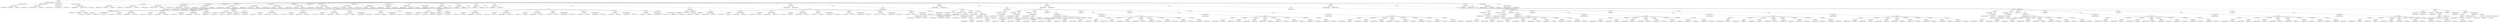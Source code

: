 digraph G {	
ranksep=.25;
	0 [label="MODULE"];
	1 [label="IDENTIFIERS:or1200_mem2reg"];
	0 -> 1;
	2 [label="VAR_DECLARE_LIST"];
	0 -> 2;
	3 [label="VAR_DECLARE  INPUT PORT"];
	2 -> 3;
	4 [label="VAR_DECLARE  INPUT"];
	3 -> 4;
	5 [label="IDENTIFIERS:addr"];
	4 -> 5;
	6 [label="NUMBERS DEC:1"];
	4 -> 6;
	7 [label="NUMBERS DEC:0"];
	4 -> 7;
	16 [label="VAR_DECLARE  INPUT PORT"];
	2 -> 16;
	17 [label="VAR_DECLARE  INPUT"];
	16 -> 17;
	18 [label="IDENTIFIERS:lsu_op"];
	17 -> 18;
	19 [label="NUMBERS LONG_LONG:3"];
	17 -> 19;
	20 [label="NUMBERS DEC:0"];
	17 -> 20;
	29 [label="VAR_DECLARE  INPUT PORT"];
	2 -> 29;
	30 [label="VAR_DECLARE  INPUT"];
	29 -> 30;
	31 [label="IDENTIFIERS:memdata"];
	30 -> 31;
	32 [label="NUMBERS LONG_LONG:31"];
	30 -> 32;
	33 [label="NUMBERS DEC:0"];
	30 -> 33;
	42 [label="VAR_DECLARE  OUTPUT PORT"];
	2 -> 42;
	43 [label="VAR_DECLARE  OUTPUT"];
	42 -> 43;
	44 [label="IDENTIFIERS:regdata"];
	43 -> 44;
	45 [label="NUMBERS LONG_LONG:31"];
	43 -> 45;
	46 [label="NUMBERS DEC:0"];
	43 -> 46;
	55 [label="MODULE_ITEMS"];
	0 -> 55;
	56 [label="VAR_DECLARE_LIST"];
	55 -> 56;
	57 [label="VAR_DECLARE  INPUT"];
	56 -> 57;
	58 [label="IDENTIFIERS:addr"];
	57 -> 58;
	59 [label="NUMBERS DEC:1"];
	57 -> 59;
	60 [label="NUMBERS DEC:0"];
	57 -> 60;
	64 [label="VAR_DECLARE_LIST"];
	55 -> 64;
	65 [label="VAR_DECLARE  INPUT"];
	64 -> 65;
	66 [label="IDENTIFIERS:lsu_op"];
	65 -> 66;
	67 [label="NUMBERS LONG_LONG:3"];
	65 -> 67;
	68 [label="NUMBERS DEC:0"];
	65 -> 68;
	72 [label="VAR_DECLARE_LIST"];
	55 -> 72;
	73 [label="VAR_DECLARE  INPUT"];
	72 -> 73;
	74 [label="IDENTIFIERS:memdata"];
	73 -> 74;
	75 [label="NUMBERS LONG_LONG:31"];
	73 -> 75;
	76 [label="NUMBERS DEC:0"];
	73 -> 76;
	80 [label="VAR_DECLARE_LIST"];
	55 -> 80;
	81 [label="VAR_DECLARE  OUTPUT"];
	80 -> 81;
	82 [label="IDENTIFIERS:regdata"];
	81 -> 82;
	83 [label="NUMBERS LONG_LONG:31"];
	81 -> 83;
	84 [label="NUMBERS DEC:0"];
	81 -> 84;
	88 [label="VAR_DECLARE_LIST"];
	55 -> 88;
	89 [label="VAR_DECLARE  WIRE"];
	88 -> 89;
	90 [label="IDENTIFIERS:regdata"];
	89 -> 90;
	91 [label="NUMBERS LONG_LONG:31"];
	89 -> 91;
	92 [label="NUMBERS DEC:0"];
	89 -> 92;
	96 [label="VAR_DECLARE_LIST"];
	55 -> 96;
	97 [label="VAR_DECLARE  REG"];
	96 -> 97;
	98 [label="IDENTIFIERS:regdata_hh"];
	97 -> 98;
	99 [label="NUMBERS DEC:7"];
	97 -> 99;
	100 [label="NUMBERS DEC:0"];
	97 -> 100;
	104 [label="VAR_DECLARE_LIST"];
	55 -> 104;
	105 [label="VAR_DECLARE  REG"];
	104 -> 105;
	106 [label="IDENTIFIERS:regdata_hl"];
	105 -> 106;
	107 [label="NUMBERS DEC:7"];
	105 -> 107;
	108 [label="NUMBERS DEC:0"];
	105 -> 108;
	112 [label="VAR_DECLARE_LIST"];
	55 -> 112;
	113 [label="VAR_DECLARE  REG"];
	112 -> 113;
	114 [label="IDENTIFIERS:regdata_lh"];
	113 -> 114;
	115 [label="NUMBERS DEC:7"];
	113 -> 115;
	116 [label="NUMBERS DEC:0"];
	113 -> 116;
	120 [label="VAR_DECLARE_LIST"];
	55 -> 120;
	121 [label="VAR_DECLARE  REG"];
	120 -> 121;
	122 [label="IDENTIFIERS:regdata_ll"];
	121 -> 122;
	123 [label="NUMBERS DEC:7"];
	121 -> 123;
	124 [label="NUMBERS DEC:0"];
	121 -> 124;
	128 [label="VAR_DECLARE_LIST"];
	55 -> 128;
	129 [label="VAR_DECLARE  REG"];
	128 -> 129;
	130 [label="IDENTIFIERS:aligned"];
	129 -> 130;
	131 [label="NUMBERS LONG_LONG:31"];
	129 -> 131;
	132 [label="NUMBERS DEC:0"];
	129 -> 132;
	136 [label="VAR_DECLARE_LIST"];
	55 -> 136;
	137 [label="VAR_DECLARE  REG"];
	136 -> 137;
	138 [label="IDENTIFIERS:sel_byte0"];
	137 -> 138;
	139 [label="NUMBERS DEC:3"];
	137 -> 139;
	140 [label="NUMBERS DEC:0"];
	137 -> 140;
	144 [label="VAR_DECLARE  REG"];
	136 -> 144;
	145 [label="IDENTIFIERS:sel_byte1"];
	144 -> 145;
	146 [label="NUMBERS DEC:3"];
	144 -> 146;
	147 [label="NUMBERS DEC:0"];
	144 -> 147;
	151 [label="VAR_DECLARE  REG"];
	136 -> 151;
	152 [label="IDENTIFIERS:sel_byte2"];
	151 -> 152;
	153 [label="NUMBERS DEC:3"];
	151 -> 153;
	154 [label="NUMBERS DEC:0"];
	151 -> 154;
	158 [label="VAR_DECLARE  REG"];
	136 -> 158;
	159 [label="IDENTIFIERS:sel_byte3"];
	158 -> 159;
	160 [label="NUMBERS DEC:3"];
	158 -> 160;
	161 [label="NUMBERS DEC:0"];
	158 -> 161;
	165 [label="ASSIGN"];
	55 -> 165;
	166 [label="BLOCKING_STATEMENT"];
	165 -> 166;
	167 [label="IDENTIFIERS:regdata"];
	166 -> 167;
	168 [label="CONCATENATE"];
	166 -> 168;
	169 [label="IDENTIFIERS:regdata_hh"];
	168 -> 169;
	170 [label="IDENTIFIERS:regdata_hl"];
	168 -> 170;
	171 [label="IDENTIFIERS:regdata_lh"];
	168 -> 171;
	172 [label="IDENTIFIERS:regdata_ll"];
	168 -> 172;
	173 [label="ALWAYS"];
	55 -> 173;
	174 [label="DELAY_CONTROL"];
	173 -> 174;
	175 [label="IDENTIFIERS:addr"];
	174 -> 175;
	176 [label="IDENTIFIERS:lsu_op"];
	174 -> 176;
	177 [label="BLOCK"];
	173 -> 177;
	178 [label="CASE"];
	177 -> 178;
	179 [label="CONCATENATE"];
	178 -> 179;
	180 [label="RANGE_REF"];
	179 -> 180;
	181 [label="IDENTIFIERS:lsu_op"];
	180 -> 181;
	182 [label="NUMBERS DEC:2"];
	180 -> 182;
	183 [label="NUMBERS DEC:0"];
	180 -> 183;
	184 [label="IDENTIFIERS:addr"];
	179 -> 184;
	185 [label="CASE_LIST"];
	178 -> 185;
	186 [label="CASE_ITEM"];
	185 -> 186;
	187 [label="CONCATENATE"];
	186 -> 187;
	188 [label="NUMBERS BIN:011"];
	187 -> 188;
	189 [label="NUMBERS BIN:00"];
	187 -> 189;
	190 [label="BLOCKING_STATEMENT"];
	186 -> 190;
	191 [label="IDENTIFIERS:sel_byte0"];
	190 -> 191;
	192 [label="NUMBERS BIN:0011"];
	190 -> 192;
	193 [label="CASE_ITEM"];
	185 -> 193;
	194 [label="CONCATENATE"];
	193 -> 194;
	195 [label="NUMBERS BIN:011"];
	194 -> 195;
	196 [label="NUMBERS BIN:01"];
	194 -> 196;
	197 [label="BLOCKING_STATEMENT"];
	193 -> 197;
	198 [label="IDENTIFIERS:sel_byte0"];
	197 -> 198;
	199 [label="NUMBERS BIN:0010"];
	197 -> 199;
	200 [label="CASE_ITEM"];
	185 -> 200;
	201 [label="CONCATENATE"];
	200 -> 201;
	202 [label="NUMBERS BIN:101"];
	201 -> 202;
	203 [label="NUMBERS BIN:00"];
	201 -> 203;
	204 [label="BLOCKING_STATEMENT"];
	200 -> 204;
	205 [label="IDENTIFIERS:sel_byte0"];
	204 -> 205;
	206 [label="NUMBERS BIN:0010"];
	204 -> 206;
	207 [label="CASE_ITEM"];
	185 -> 207;
	208 [label="CONCATENATE"];
	207 -> 208;
	209 [label="NUMBERS BIN:011"];
	208 -> 209;
	210 [label="NUMBERS BIN:10"];
	208 -> 210;
	211 [label="BLOCKING_STATEMENT"];
	207 -> 211;
	212 [label="IDENTIFIERS:sel_byte0"];
	211 -> 212;
	213 [label="NUMBERS BIN:0001"];
	211 -> 213;
	214 [label="CASE_DEFAULT"];
	185 -> 214;
	215 [label="BLOCKING_STATEMENT"];
	214 -> 215;
	216 [label="IDENTIFIERS:sel_byte0"];
	215 -> 216;
	217 [label="NUMBERS BIN:0000"];
	215 -> 217;
	218 [label="ALWAYS"];
	55 -> 218;
	219 [label="DELAY_CONTROL"];
	218 -> 219;
	220 [label="IDENTIFIERS:addr"];
	219 -> 220;
	221 [label="IDENTIFIERS:lsu_op"];
	219 -> 221;
	222 [label="BLOCK"];
	218 -> 222;
	223 [label="CASE"];
	222 -> 223;
	224 [label="CONCATENATE"];
	223 -> 224;
	225 [label="RANGE_REF"];
	224 -> 225;
	226 [label="IDENTIFIERS:lsu_op"];
	225 -> 226;
	227 [label="NUMBERS DEC:2"];
	225 -> 227;
	228 [label="NUMBERS DEC:0"];
	225 -> 228;
	229 [label="IDENTIFIERS:addr"];
	224 -> 229;
	230 [label="CASE_LIST"];
	223 -> 230;
	231 [label="CASE_ITEM"];
	230 -> 231;
	232 [label="CONCATENATE"];
	231 -> 232;
	233 [label="NUMBERS BIN:010"];
	232 -> 233;
	234 [label="NUMBERS BIN:00"];
	232 -> 234;
	235 [label="BLOCKING_STATEMENT"];
	231 -> 235;
	236 [label="IDENTIFIERS:sel_byte1"];
	235 -> 236;
	237 [label="NUMBERS BIN:0000"];
	235 -> 237;
	238 [label="CASE_ITEM"];
	230 -> 238;
	239 [label="CONCATENATE"];
	238 -> 239;
	240 [label="NUMBERS BIN:011"];
	239 -> 240;
	241 [label="NUMBERS BIN:00"];
	239 -> 241;
	242 [label="BLOCKING_STATEMENT"];
	238 -> 242;
	243 [label="IDENTIFIERS:sel_byte1"];
	242 -> 243;
	244 [label="NUMBERS BIN:0111"];
	242 -> 244;
	245 [label="CASE_ITEM"];
	230 -> 245;
	246 [label="CONCATENATE"];
	245 -> 246;
	247 [label="NUMBERS BIN:011"];
	246 -> 247;
	248 [label="NUMBERS BIN:01"];
	246 -> 248;
	249 [label="BLOCKING_STATEMENT"];
	245 -> 249;
	250 [label="IDENTIFIERS:sel_byte1"];
	249 -> 250;
	251 [label="NUMBERS BIN:0110"];
	249 -> 251;
	252 [label="CASE_ITEM"];
	230 -> 252;
	253 [label="CONCATENATE"];
	252 -> 253;
	254 [label="NUMBERS BIN:011"];
	253 -> 254;
	255 [label="NUMBERS BIN:10"];
	253 -> 255;
	256 [label="BLOCKING_STATEMENT"];
	252 -> 256;
	257 [label="IDENTIFIERS:sel_byte1"];
	256 -> 257;
	258 [label="NUMBERS BIN:0101"];
	256 -> 258;
	259 [label="CASE_ITEM"];
	230 -> 259;
	260 [label="CONCATENATE"];
	259 -> 260;
	261 [label="NUMBERS BIN:011"];
	260 -> 261;
	262 [label="NUMBERS BIN:11"];
	260 -> 262;
	263 [label="BLOCKING_STATEMENT"];
	259 -> 263;
	264 [label="IDENTIFIERS:sel_byte1"];
	263 -> 264;
	265 [label="NUMBERS BIN:0100"];
	263 -> 265;
	266 [label="CASE_ITEM"];
	230 -> 266;
	267 [label="CONCATENATE"];
	266 -> 267;
	268 [label="NUMBERS BIN:100"];
	267 -> 268;
	269 [label="NUMBERS BIN:00"];
	267 -> 269;
	270 [label="BLOCKING_STATEMENT"];
	266 -> 270;
	271 [label="IDENTIFIERS:sel_byte1"];
	270 -> 271;
	272 [label="NUMBERS BIN:0011"];
	270 -> 272;
	273 [label="CASE_DEFAULT"];
	230 -> 273;
	274 [label="BLOCKING_STATEMENT"];
	273 -> 274;
	275 [label="IDENTIFIERS:sel_byte1"];
	274 -> 275;
	276 [label="NUMBERS BIN:0001"];
	274 -> 276;
	277 [label="ALWAYS"];
	55 -> 277;
	278 [label="DELAY_CONTROL"];
	277 -> 278;
	279 [label="IDENTIFIERS:addr"];
	278 -> 279;
	280 [label="IDENTIFIERS:lsu_op"];
	278 -> 280;
	281 [label="BLOCK"];
	277 -> 281;
	282 [label="CASE"];
	281 -> 282;
	283 [label="CONCATENATE"];
	282 -> 283;
	284 [label="RANGE_REF"];
	283 -> 284;
	285 [label="IDENTIFIERS:lsu_op"];
	284 -> 285;
	286 [label="NUMBERS DEC:2"];
	284 -> 286;
	287 [label="NUMBERS DEC:0"];
	284 -> 287;
	288 [label="IDENTIFIERS:addr"];
	283 -> 288;
	289 [label="CASE_LIST"];
	282 -> 289;
	290 [label="CASE_ITEM"];
	289 -> 290;
	291 [label="CONCATENATE"];
	290 -> 291;
	292 [label="NUMBERS BIN:010"];
	291 -> 292;
	293 [label="NUMBERS BIN:00"];
	291 -> 293;
	294 [label="BLOCKING_STATEMENT"];
	290 -> 294;
	295 [label="IDENTIFIERS:sel_byte2"];
	294 -> 295;
	296 [label="NUMBERS BIN:0000"];
	294 -> 296;
	297 [label="CASE_ITEM"];
	289 -> 297;
	298 [label="CONCATENATE"];
	297 -> 298;
	299 [label="NUMBERS BIN:100"];
	298 -> 299;
	300 [label="NUMBERS BIN:00"];
	298 -> 300;
	301 [label="BLOCKING_STATEMENT"];
	297 -> 301;
	302 [label="IDENTIFIERS:sel_byte2"];
	301 -> 302;
	303 [label="NUMBERS BIN:0000"];
	301 -> 303;
	304 [label="CASE_ITEM"];
	289 -> 304;
	305 [label="CONCATENATE"];
	304 -> 305;
	306 [label="NUMBERS BIN:011"];
	305 -> 306;
	307 [label="NUMBERS BIN:00"];
	305 -> 307;
	308 [label="BLOCKING_STATEMENT"];
	304 -> 308;
	309 [label="IDENTIFIERS:sel_byte2"];
	308 -> 309;
	310 [label="NUMBERS BIN:0111"];
	308 -> 310;
	311 [label="CASE_ITEM"];
	289 -> 311;
	312 [label="CONCATENATE"];
	311 -> 312;
	313 [label="NUMBERS BIN:101"];
	312 -> 313;
	314 [label="NUMBERS BIN:00"];
	312 -> 314;
	315 [label="BLOCKING_STATEMENT"];
	311 -> 315;
	316 [label="IDENTIFIERS:sel_byte2"];
	315 -> 316;
	317 [label="NUMBERS BIN:0111"];
	315 -> 317;
	318 [label="CASE_ITEM"];
	289 -> 318;
	319 [label="CONCATENATE"];
	318 -> 319;
	320 [label="NUMBERS BIN:011"];
	319 -> 320;
	321 [label="NUMBERS BIN:01"];
	319 -> 321;
	322 [label="BLOCKING_STATEMENT"];
	318 -> 322;
	323 [label="IDENTIFIERS:sel_byte2"];
	322 -> 323;
	324 [label="NUMBERS BIN:0110"];
	322 -> 324;
	325 [label="CASE_ITEM"];
	289 -> 325;
	326 [label="CONCATENATE"];
	325 -> 326;
	327 [label="NUMBERS BIN:011"];
	326 -> 327;
	328 [label="NUMBERS BIN:10"];
	326 -> 328;
	329 [label="BLOCKING_STATEMENT"];
	325 -> 329;
	330 [label="IDENTIFIERS:sel_byte2"];
	329 -> 330;
	331 [label="NUMBERS BIN:0101"];
	329 -> 331;
	332 [label="CASE_ITEM"];
	289 -> 332;
	333 [label="CONCATENATE"];
	332 -> 333;
	334 [label="NUMBERS BIN:101"];
	333 -> 334;
	335 [label="NUMBERS BIN:10"];
	333 -> 335;
	336 [label="BLOCKING_STATEMENT"];
	332 -> 336;
	337 [label="IDENTIFIERS:sel_byte2"];
	336 -> 337;
	338 [label="NUMBERS BIN:0101"];
	336 -> 338;
	339 [label="CASE_ITEM"];
	289 -> 339;
	340 [label="CONCATENATE"];
	339 -> 340;
	341 [label="NUMBERS BIN:011"];
	340 -> 341;
	342 [label="NUMBERS BIN:11"];
	340 -> 342;
	343 [label="BLOCKING_STATEMENT"];
	339 -> 343;
	344 [label="IDENTIFIERS:sel_byte2"];
	343 -> 344;
	345 [label="NUMBERS BIN:0100"];
	343 -> 345;
	346 [label="CASE_DEFAULT"];
	289 -> 346;
	347 [label="BLOCKING_STATEMENT"];
	346 -> 347;
	348 [label="IDENTIFIERS:sel_byte2"];
	347 -> 348;
	349 [label="NUMBERS BIN:0010"];
	347 -> 349;
	350 [label="ALWAYS"];
	55 -> 350;
	351 [label="DELAY_CONTROL"];
	350 -> 351;
	352 [label="IDENTIFIERS:addr"];
	351 -> 352;
	353 [label="IDENTIFIERS:lsu_op"];
	351 -> 353;
	354 [label="BLOCK"];
	350 -> 354;
	355 [label="CASE"];
	354 -> 355;
	356 [label="CONCATENATE"];
	355 -> 356;
	357 [label="RANGE_REF"];
	356 -> 357;
	358 [label="IDENTIFIERS:lsu_op"];
	357 -> 358;
	359 [label="NUMBERS DEC:2"];
	357 -> 359;
	360 [label="NUMBERS DEC:0"];
	357 -> 360;
	361 [label="IDENTIFIERS:addr"];
	356 -> 361;
	362 [label="CASE_LIST"];
	355 -> 362;
	363 [label="CASE_ITEM"];
	362 -> 363;
	364 [label="CONCATENATE"];
	363 -> 364;
	365 [label="NUMBERS BIN:010"];
	364 -> 365;
	366 [label="NUMBERS BIN:00"];
	364 -> 366;
	367 [label="BLOCKING_STATEMENT"];
	363 -> 367;
	368 [label="IDENTIFIERS:sel_byte3"];
	367 -> 368;
	369 [label="NUMBERS BIN:0000"];
	367 -> 369;
	370 [label="CASE_ITEM"];
	362 -> 370;
	371 [label="CONCATENATE"];
	370 -> 371;
	372 [label="NUMBERS BIN:100"];
	371 -> 372;
	373 [label="NUMBERS BIN:00"];
	371 -> 373;
	374 [label="BLOCKING_STATEMENT"];
	370 -> 374;
	375 [label="IDENTIFIERS:sel_byte3"];
	374 -> 375;
	376 [label="NUMBERS BIN:0000"];
	374 -> 376;
	377 [label="CASE_ITEM"];
	362 -> 377;
	378 [label="CONCATENATE"];
	377 -> 378;
	379 [label="NUMBERS BIN:011"];
	378 -> 379;
	380 [label="NUMBERS BIN:00"];
	378 -> 380;
	381 [label="BLOCKING_STATEMENT"];
	377 -> 381;
	382 [label="IDENTIFIERS:sel_byte3"];
	381 -> 382;
	383 [label="NUMBERS BIN:0111"];
	381 -> 383;
	384 [label="CASE_ITEM"];
	362 -> 384;
	385 [label="CONCATENATE"];
	384 -> 385;
	386 [label="NUMBERS BIN:101"];
	385 -> 386;
	387 [label="NUMBERS BIN:00"];
	385 -> 387;
	388 [label="BLOCKING_STATEMENT"];
	384 -> 388;
	389 [label="IDENTIFIERS:sel_byte3"];
	388 -> 389;
	390 [label="NUMBERS BIN:0111"];
	388 -> 390;
	391 [label="CASE_ITEM"];
	362 -> 391;
	392 [label="CONCATENATE"];
	391 -> 392;
	393 [label="NUMBERS BIN:011"];
	392 -> 393;
	394 [label="NUMBERS BIN:01"];
	392 -> 394;
	395 [label="BLOCKING_STATEMENT"];
	391 -> 395;
	396 [label="IDENTIFIERS:sel_byte3"];
	395 -> 396;
	397 [label="NUMBERS BIN:0110"];
	395 -> 397;
	398 [label="CASE_ITEM"];
	362 -> 398;
	399 [label="CONCATENATE"];
	398 -> 399;
	400 [label="NUMBERS BIN:011"];
	399 -> 400;
	401 [label="NUMBERS BIN:10"];
	399 -> 401;
	402 [label="BLOCKING_STATEMENT"];
	398 -> 402;
	403 [label="IDENTIFIERS:sel_byte3"];
	402 -> 403;
	404 [label="NUMBERS BIN:0101"];
	402 -> 404;
	405 [label="CASE_ITEM"];
	362 -> 405;
	406 [label="CONCATENATE"];
	405 -> 406;
	407 [label="NUMBERS BIN:101"];
	406 -> 407;
	408 [label="NUMBERS BIN:10"];
	406 -> 408;
	409 [label="BLOCKING_STATEMENT"];
	405 -> 409;
	410 [label="IDENTIFIERS:sel_byte3"];
	409 -> 410;
	411 [label="NUMBERS BIN:0101"];
	409 -> 411;
	412 [label="CASE_ITEM"];
	362 -> 412;
	413 [label="CONCATENATE"];
	412 -> 413;
	414 [label="NUMBERS BIN:011"];
	413 -> 414;
	415 [label="NUMBERS BIN:11"];
	413 -> 415;
	416 [label="BLOCKING_STATEMENT"];
	412 -> 416;
	417 [label="IDENTIFIERS:sel_byte3"];
	416 -> 417;
	418 [label="NUMBERS BIN:0100"];
	416 -> 418;
	419 [label="CASE_DEFAULT"];
	362 -> 419;
	420 [label="BLOCKING_STATEMENT"];
	419 -> 420;
	421 [label="IDENTIFIERS:sel_byte3"];
	420 -> 421;
	422 [label="NUMBERS BIN:0011"];
	420 -> 422;
	423 [label="ALWAYS"];
	55 -> 423;
	424 [label="DELAY_CONTROL"];
	423 -> 424;
	425 [label="IDENTIFIERS:sel_byte0"];
	424 -> 425;
	426 [label="IDENTIFIERS:memdata"];
	424 -> 426;
	427 [label="BLOCK"];
	423 -> 427;
	428 [label="CASE"];
	427 -> 428;
	429 [label="IDENTIFIERS:sel_byte0"];
	428 -> 429;
	430 [label="CASE_LIST"];
	428 -> 430;
	431 [label="CASE_ITEM"];
	430 -> 431;
	432 [label="NUMBERS BIN:0000"];
	431 -> 432;
	433 [label="BLOCK"];
	431 -> 433;
	434 [label="BLOCKING_STATEMENT"];
	433 -> 434;
	435 [label="IDENTIFIERS:regdata_ll"];
	434 -> 435;
	436 [label="RANGE_REF"];
	434 -> 436;
	437 [label="IDENTIFIERS:memdata"];
	436 -> 437;
	438 [label="NUMBERS DEC:7"];
	436 -> 438;
	439 [label="NUMBERS DEC:0"];
	436 -> 439;
	440 [label="CASE_ITEM"];
	430 -> 440;
	441 [label="NUMBERS BIN:0001"];
	440 -> 441;
	442 [label="BLOCK"];
	440 -> 442;
	443 [label="BLOCKING_STATEMENT"];
	442 -> 443;
	444 [label="IDENTIFIERS:regdata_ll"];
	443 -> 444;
	445 [label="RANGE_REF"];
	443 -> 445;
	446 [label="IDENTIFIERS:memdata"];
	445 -> 446;
	447 [label="NUMBERS DEC:15"];
	445 -> 447;
	448 [label="NUMBERS DEC:8"];
	445 -> 448;
	449 [label="CASE_ITEM"];
	430 -> 449;
	450 [label="NUMBERS BIN:0010"];
	449 -> 450;
	451 [label="BLOCK"];
	449 -> 451;
	452 [label="BLOCKING_STATEMENT"];
	451 -> 452;
	453 [label="IDENTIFIERS:regdata_ll"];
	452 -> 453;
	454 [label="RANGE_REF"];
	452 -> 454;
	455 [label="IDENTIFIERS:memdata"];
	454 -> 455;
	456 [label="NUMBERS DEC:23"];
	454 -> 456;
	457 [label="NUMBERS DEC:16"];
	454 -> 457;
	458 [label="CASE_DEFAULT"];
	430 -> 458;
	459 [label="BLOCK"];
	458 -> 459;
	460 [label="BLOCKING_STATEMENT"];
	459 -> 460;
	461 [label="IDENTIFIERS:regdata_ll"];
	460 -> 461;
	462 [label="RANGE_REF"];
	460 -> 462;
	463 [label="IDENTIFIERS:memdata"];
	462 -> 463;
	464 [label="NUMBERS DEC:31"];
	462 -> 464;
	465 [label="NUMBERS DEC:24"];
	462 -> 465;
	466 [label="ALWAYS"];
	55 -> 466;
	467 [label="DELAY_CONTROL"];
	466 -> 467;
	468 [label="IDENTIFIERS:sel_byte1"];
	467 -> 468;
	469 [label="IDENTIFIERS:memdata"];
	467 -> 469;
	470 [label="BLOCK"];
	466 -> 470;
	471 [label="CASE"];
	470 -> 471;
	472 [label="IDENTIFIERS:sel_byte1"];
	471 -> 472;
	473 [label="CASE_LIST"];
	471 -> 473;
	474 [label="CASE_ITEM"];
	473 -> 474;
	475 [label="NUMBERS BIN:0000"];
	474 -> 475;
	476 [label="BLOCK"];
	474 -> 476;
	477 [label="BLOCKING_STATEMENT"];
	476 -> 477;
	478 [label="IDENTIFIERS:regdata_lh"];
	477 -> 478;
	479 [label="NUMBERS HEX:00"];
	477 -> 479;
	480 [label="CASE_ITEM"];
	473 -> 480;
	481 [label="NUMBERS BIN:0001"];
	480 -> 481;
	482 [label="BLOCK"];
	480 -> 482;
	483 [label="BLOCKING_STATEMENT"];
	482 -> 483;
	484 [label="IDENTIFIERS:regdata_lh"];
	483 -> 484;
	485 [label="RANGE_REF"];
	483 -> 485;
	486 [label="IDENTIFIERS:memdata"];
	485 -> 486;
	487 [label="NUMBERS DEC:15"];
	485 -> 487;
	488 [label="NUMBERS DEC:8"];
	485 -> 488;
	489 [label="CASE_ITEM"];
	473 -> 489;
	490 [label="NUMBERS BIN:0011"];
	489 -> 490;
	491 [label="BLOCK"];
	489 -> 491;
	492 [label="BLOCKING_STATEMENT"];
	491 -> 492;
	493 [label="IDENTIFIERS:regdata_lh"];
	492 -> 493;
	494 [label="RANGE_REF"];
	492 -> 494;
	495 [label="IDENTIFIERS:memdata"];
	494 -> 495;
	496 [label="NUMBERS DEC:31"];
	494 -> 496;
	497 [label="NUMBERS DEC:24"];
	494 -> 497;
	498 [label="CASE_ITEM"];
	473 -> 498;
	499 [label="NUMBERS BIN:0100"];
	498 -> 499;
	500 [label="BLOCK"];
	498 -> 500;
	501 [label="BLOCKING_STATEMENT"];
	500 -> 501;
	502 [label="IDENTIFIERS:regdata_lh"];
	501 -> 502;
	503 [label="CONCATENATE"];
	501 -> 503;
	504 [label="CONCATENATE"];
	503 -> 504;
	505 [label="ARRAY_REF"];
	504 -> 505;
	506 [label="IDENTIFIERS:memdata"];
	505 -> 506;
	507 [label="NUMBERS DEC:7"];
	505 -> 507;
	508 [label="CONCATENATE"];
	503 -> 508;
	509 [label="ARRAY_REF"];
	508 -> 509;
	510 [label="IDENTIFIERS:memdata"];
	509 -> 510;
	511 [label="NUMBERS DEC:7"];
	509 -> 511;
	512 [label="CONCATENATE"];
	503 -> 512;
	513 [label="ARRAY_REF"];
	512 -> 513;
	514 [label="IDENTIFIERS:memdata"];
	513 -> 514;
	515 [label="NUMBERS DEC:7"];
	513 -> 515;
	516 [label="CONCATENATE"];
	503 -> 516;
	517 [label="ARRAY_REF"];
	516 -> 517;
	518 [label="IDENTIFIERS:memdata"];
	517 -> 518;
	519 [label="NUMBERS DEC:7"];
	517 -> 519;
	520 [label="CONCATENATE"];
	503 -> 520;
	521 [label="ARRAY_REF"];
	520 -> 521;
	522 [label="IDENTIFIERS:memdata"];
	521 -> 522;
	523 [label="NUMBERS DEC:7"];
	521 -> 523;
	524 [label="CONCATENATE"];
	503 -> 524;
	525 [label="ARRAY_REF"];
	524 -> 525;
	526 [label="IDENTIFIERS:memdata"];
	525 -> 526;
	527 [label="NUMBERS DEC:7"];
	525 -> 527;
	528 [label="CONCATENATE"];
	503 -> 528;
	529 [label="ARRAY_REF"];
	528 -> 529;
	530 [label="IDENTIFIERS:memdata"];
	529 -> 530;
	531 [label="NUMBERS DEC:7"];
	529 -> 531;
	532 [label="CONCATENATE"];
	503 -> 532;
	533 [label="ARRAY_REF"];
	532 -> 533;
	534 [label="IDENTIFIERS:memdata"];
	533 -> 534;
	535 [label="NUMBERS DEC:7"];
	533 -> 535;
	536 [label="CASE_ITEM"];
	473 -> 536;
	537 [label="NUMBERS BIN:0101"];
	536 -> 537;
	538 [label="BLOCK"];
	536 -> 538;
	539 [label="BLOCKING_STATEMENT"];
	538 -> 539;
	540 [label="IDENTIFIERS:regdata_lh"];
	539 -> 540;
	541 [label="CONCATENATE"];
	539 -> 541;
	542 [label="CONCATENATE"];
	541 -> 542;
	543 [label="ARRAY_REF"];
	542 -> 543;
	544 [label="IDENTIFIERS:memdata"];
	543 -> 544;
	545 [label="NUMBERS DEC:15"];
	543 -> 545;
	546 [label="CONCATENATE"];
	541 -> 546;
	547 [label="ARRAY_REF"];
	546 -> 547;
	548 [label="IDENTIFIERS:memdata"];
	547 -> 548;
	549 [label="NUMBERS DEC:15"];
	547 -> 549;
	550 [label="CONCATENATE"];
	541 -> 550;
	551 [label="ARRAY_REF"];
	550 -> 551;
	552 [label="IDENTIFIERS:memdata"];
	551 -> 552;
	553 [label="NUMBERS DEC:15"];
	551 -> 553;
	554 [label="CONCATENATE"];
	541 -> 554;
	555 [label="ARRAY_REF"];
	554 -> 555;
	556 [label="IDENTIFIERS:memdata"];
	555 -> 556;
	557 [label="NUMBERS DEC:15"];
	555 -> 557;
	558 [label="CONCATENATE"];
	541 -> 558;
	559 [label="ARRAY_REF"];
	558 -> 559;
	560 [label="IDENTIFIERS:memdata"];
	559 -> 560;
	561 [label="NUMBERS DEC:15"];
	559 -> 561;
	562 [label="CONCATENATE"];
	541 -> 562;
	563 [label="ARRAY_REF"];
	562 -> 563;
	564 [label="IDENTIFIERS:memdata"];
	563 -> 564;
	565 [label="NUMBERS DEC:15"];
	563 -> 565;
	566 [label="CONCATENATE"];
	541 -> 566;
	567 [label="ARRAY_REF"];
	566 -> 567;
	568 [label="IDENTIFIERS:memdata"];
	567 -> 568;
	569 [label="NUMBERS DEC:15"];
	567 -> 569;
	570 [label="CONCATENATE"];
	541 -> 570;
	571 [label="ARRAY_REF"];
	570 -> 571;
	572 [label="IDENTIFIERS:memdata"];
	571 -> 572;
	573 [label="NUMBERS DEC:15"];
	571 -> 573;
	574 [label="CASE_ITEM"];
	473 -> 574;
	575 [label="NUMBERS BIN:0110"];
	574 -> 575;
	576 [label="BLOCK"];
	574 -> 576;
	577 [label="BLOCKING_STATEMENT"];
	576 -> 577;
	578 [label="IDENTIFIERS:regdata_lh"];
	577 -> 578;
	579 [label="CONCATENATE"];
	577 -> 579;
	580 [label="CONCATENATE"];
	579 -> 580;
	581 [label="ARRAY_REF"];
	580 -> 581;
	582 [label="IDENTIFIERS:memdata"];
	581 -> 582;
	583 [label="NUMBERS DEC:23"];
	581 -> 583;
	584 [label="CONCATENATE"];
	579 -> 584;
	585 [label="ARRAY_REF"];
	584 -> 585;
	586 [label="IDENTIFIERS:memdata"];
	585 -> 586;
	587 [label="NUMBERS DEC:23"];
	585 -> 587;
	588 [label="CONCATENATE"];
	579 -> 588;
	589 [label="ARRAY_REF"];
	588 -> 589;
	590 [label="IDENTIFIERS:memdata"];
	589 -> 590;
	591 [label="NUMBERS DEC:23"];
	589 -> 591;
	592 [label="CONCATENATE"];
	579 -> 592;
	593 [label="ARRAY_REF"];
	592 -> 593;
	594 [label="IDENTIFIERS:memdata"];
	593 -> 594;
	595 [label="NUMBERS DEC:23"];
	593 -> 595;
	596 [label="CONCATENATE"];
	579 -> 596;
	597 [label="ARRAY_REF"];
	596 -> 597;
	598 [label="IDENTIFIERS:memdata"];
	597 -> 598;
	599 [label="NUMBERS DEC:23"];
	597 -> 599;
	600 [label="CONCATENATE"];
	579 -> 600;
	601 [label="ARRAY_REF"];
	600 -> 601;
	602 [label="IDENTIFIERS:memdata"];
	601 -> 602;
	603 [label="NUMBERS DEC:23"];
	601 -> 603;
	604 [label="CONCATENATE"];
	579 -> 604;
	605 [label="ARRAY_REF"];
	604 -> 605;
	606 [label="IDENTIFIERS:memdata"];
	605 -> 606;
	607 [label="NUMBERS DEC:23"];
	605 -> 607;
	608 [label="CONCATENATE"];
	579 -> 608;
	609 [label="ARRAY_REF"];
	608 -> 609;
	610 [label="IDENTIFIERS:memdata"];
	609 -> 610;
	611 [label="NUMBERS DEC:23"];
	609 -> 611;
	612 [label="CASE_DEFAULT"];
	473 -> 612;
	613 [label="BLOCK"];
	612 -> 613;
	614 [label="BLOCKING_STATEMENT"];
	613 -> 614;
	615 [label="IDENTIFIERS:regdata_lh"];
	614 -> 615;
	616 [label="CONCATENATE"];
	614 -> 616;
	617 [label="CONCATENATE"];
	616 -> 617;
	618 [label="ARRAY_REF"];
	617 -> 618;
	619 [label="IDENTIFIERS:memdata"];
	618 -> 619;
	620 [label="NUMBERS DEC:31"];
	618 -> 620;
	621 [label="CONCATENATE"];
	616 -> 621;
	622 [label="ARRAY_REF"];
	621 -> 622;
	623 [label="IDENTIFIERS:memdata"];
	622 -> 623;
	624 [label="NUMBERS DEC:31"];
	622 -> 624;
	625 [label="CONCATENATE"];
	616 -> 625;
	626 [label="ARRAY_REF"];
	625 -> 626;
	627 [label="IDENTIFIERS:memdata"];
	626 -> 627;
	628 [label="NUMBERS DEC:31"];
	626 -> 628;
	629 [label="CONCATENATE"];
	616 -> 629;
	630 [label="ARRAY_REF"];
	629 -> 630;
	631 [label="IDENTIFIERS:memdata"];
	630 -> 631;
	632 [label="NUMBERS DEC:31"];
	630 -> 632;
	633 [label="CONCATENATE"];
	616 -> 633;
	634 [label="ARRAY_REF"];
	633 -> 634;
	635 [label="IDENTIFIERS:memdata"];
	634 -> 635;
	636 [label="NUMBERS DEC:31"];
	634 -> 636;
	637 [label="CONCATENATE"];
	616 -> 637;
	638 [label="ARRAY_REF"];
	637 -> 638;
	639 [label="IDENTIFIERS:memdata"];
	638 -> 639;
	640 [label="NUMBERS DEC:31"];
	638 -> 640;
	641 [label="CONCATENATE"];
	616 -> 641;
	642 [label="ARRAY_REF"];
	641 -> 642;
	643 [label="IDENTIFIERS:memdata"];
	642 -> 643;
	644 [label="NUMBERS DEC:31"];
	642 -> 644;
	645 [label="CONCATENATE"];
	616 -> 645;
	646 [label="ARRAY_REF"];
	645 -> 646;
	647 [label="IDENTIFIERS:memdata"];
	646 -> 647;
	648 [label="NUMBERS DEC:31"];
	646 -> 648;
	649 [label="ALWAYS"];
	55 -> 649;
	650 [label="DELAY_CONTROL"];
	649 -> 650;
	651 [label="IDENTIFIERS:sel_byte2"];
	650 -> 651;
	652 [label="IDENTIFIERS:memdata"];
	650 -> 652;
	653 [label="BLOCK"];
	649 -> 653;
	654 [label="CASE"];
	653 -> 654;
	655 [label="IDENTIFIERS:sel_byte2"];
	654 -> 655;
	656 [label="CASE_LIST"];
	654 -> 656;
	657 [label="CASE_ITEM"];
	656 -> 657;
	658 [label="NUMBERS BIN:0000"];
	657 -> 658;
	659 [label="BLOCK"];
	657 -> 659;
	660 [label="BLOCKING_STATEMENT"];
	659 -> 660;
	661 [label="IDENTIFIERS:regdata_hl"];
	660 -> 661;
	662 [label="NUMBERS HEX:00"];
	660 -> 662;
	663 [label="CASE_ITEM"];
	656 -> 663;
	664 [label="NUMBERS BIN:0010"];
	663 -> 664;
	665 [label="BLOCK"];
	663 -> 665;
	666 [label="BLOCKING_STATEMENT"];
	665 -> 666;
	667 [label="IDENTIFIERS:regdata_hl"];
	666 -> 667;
	668 [label="RANGE_REF"];
	666 -> 668;
	669 [label="IDENTIFIERS:memdata"];
	668 -> 669;
	670 [label="NUMBERS DEC:23"];
	668 -> 670;
	671 [label="NUMBERS DEC:16"];
	668 -> 671;
	672 [label="CASE_ITEM"];
	656 -> 672;
	673 [label="NUMBERS BIN:0100"];
	672 -> 673;
	674 [label="BLOCK"];
	672 -> 674;
	675 [label="BLOCKING_STATEMENT"];
	674 -> 675;
	676 [label="IDENTIFIERS:regdata_hl"];
	675 -> 676;
	677 [label="CONCATENATE"];
	675 -> 677;
	678 [label="CONCATENATE"];
	677 -> 678;
	679 [label="ARRAY_REF"];
	678 -> 679;
	680 [label="IDENTIFIERS:memdata"];
	679 -> 680;
	681 [label="NUMBERS DEC:7"];
	679 -> 681;
	682 [label="CONCATENATE"];
	677 -> 682;
	683 [label="ARRAY_REF"];
	682 -> 683;
	684 [label="IDENTIFIERS:memdata"];
	683 -> 684;
	685 [label="NUMBERS DEC:7"];
	683 -> 685;
	686 [label="CONCATENATE"];
	677 -> 686;
	687 [label="ARRAY_REF"];
	686 -> 687;
	688 [label="IDENTIFIERS:memdata"];
	687 -> 688;
	689 [label="NUMBERS DEC:7"];
	687 -> 689;
	690 [label="CONCATENATE"];
	677 -> 690;
	691 [label="ARRAY_REF"];
	690 -> 691;
	692 [label="IDENTIFIERS:memdata"];
	691 -> 692;
	693 [label="NUMBERS DEC:7"];
	691 -> 693;
	694 [label="CONCATENATE"];
	677 -> 694;
	695 [label="ARRAY_REF"];
	694 -> 695;
	696 [label="IDENTIFIERS:memdata"];
	695 -> 696;
	697 [label="NUMBERS DEC:7"];
	695 -> 697;
	698 [label="CONCATENATE"];
	677 -> 698;
	699 [label="ARRAY_REF"];
	698 -> 699;
	700 [label="IDENTIFIERS:memdata"];
	699 -> 700;
	701 [label="NUMBERS DEC:7"];
	699 -> 701;
	702 [label="CONCATENATE"];
	677 -> 702;
	703 [label="ARRAY_REF"];
	702 -> 703;
	704 [label="IDENTIFIERS:memdata"];
	703 -> 704;
	705 [label="NUMBERS DEC:7"];
	703 -> 705;
	706 [label="CONCATENATE"];
	677 -> 706;
	707 [label="ARRAY_REF"];
	706 -> 707;
	708 [label="IDENTIFIERS:memdata"];
	707 -> 708;
	709 [label="NUMBERS DEC:7"];
	707 -> 709;
	710 [label="CASE_ITEM"];
	656 -> 710;
	711 [label="NUMBERS BIN:0101"];
	710 -> 711;
	712 [label="BLOCK"];
	710 -> 712;
	713 [label="BLOCKING_STATEMENT"];
	712 -> 713;
	714 [label="IDENTIFIERS:regdata_hl"];
	713 -> 714;
	715 [label="CONCATENATE"];
	713 -> 715;
	716 [label="CONCATENATE"];
	715 -> 716;
	717 [label="ARRAY_REF"];
	716 -> 717;
	718 [label="IDENTIFIERS:memdata"];
	717 -> 718;
	719 [label="NUMBERS DEC:15"];
	717 -> 719;
	720 [label="CONCATENATE"];
	715 -> 720;
	721 [label="ARRAY_REF"];
	720 -> 721;
	722 [label="IDENTIFIERS:memdata"];
	721 -> 722;
	723 [label="NUMBERS DEC:15"];
	721 -> 723;
	724 [label="CONCATENATE"];
	715 -> 724;
	725 [label="ARRAY_REF"];
	724 -> 725;
	726 [label="IDENTIFIERS:memdata"];
	725 -> 726;
	727 [label="NUMBERS DEC:15"];
	725 -> 727;
	728 [label="CONCATENATE"];
	715 -> 728;
	729 [label="ARRAY_REF"];
	728 -> 729;
	730 [label="IDENTIFIERS:memdata"];
	729 -> 730;
	731 [label="NUMBERS DEC:15"];
	729 -> 731;
	732 [label="CONCATENATE"];
	715 -> 732;
	733 [label="ARRAY_REF"];
	732 -> 733;
	734 [label="IDENTIFIERS:memdata"];
	733 -> 734;
	735 [label="NUMBERS DEC:15"];
	733 -> 735;
	736 [label="CONCATENATE"];
	715 -> 736;
	737 [label="ARRAY_REF"];
	736 -> 737;
	738 [label="IDENTIFIERS:memdata"];
	737 -> 738;
	739 [label="NUMBERS DEC:15"];
	737 -> 739;
	740 [label="CONCATENATE"];
	715 -> 740;
	741 [label="ARRAY_REF"];
	740 -> 741;
	742 [label="IDENTIFIERS:memdata"];
	741 -> 742;
	743 [label="NUMBERS DEC:15"];
	741 -> 743;
	744 [label="CONCATENATE"];
	715 -> 744;
	745 [label="ARRAY_REF"];
	744 -> 745;
	746 [label="IDENTIFIERS:memdata"];
	745 -> 746;
	747 [label="NUMBERS DEC:15"];
	745 -> 747;
	748 [label="CASE_ITEM"];
	656 -> 748;
	749 [label="NUMBERS BIN:0110"];
	748 -> 749;
	750 [label="BLOCK"];
	748 -> 750;
	751 [label="BLOCKING_STATEMENT"];
	750 -> 751;
	752 [label="IDENTIFIERS:regdata_hl"];
	751 -> 752;
	753 [label="CONCATENATE"];
	751 -> 753;
	754 [label="CONCATENATE"];
	753 -> 754;
	755 [label="ARRAY_REF"];
	754 -> 755;
	756 [label="IDENTIFIERS:memdata"];
	755 -> 756;
	757 [label="NUMBERS DEC:23"];
	755 -> 757;
	758 [label="CONCATENATE"];
	753 -> 758;
	759 [label="ARRAY_REF"];
	758 -> 759;
	760 [label="IDENTIFIERS:memdata"];
	759 -> 760;
	761 [label="NUMBERS DEC:23"];
	759 -> 761;
	762 [label="CONCATENATE"];
	753 -> 762;
	763 [label="ARRAY_REF"];
	762 -> 763;
	764 [label="IDENTIFIERS:memdata"];
	763 -> 764;
	765 [label="NUMBERS DEC:23"];
	763 -> 765;
	766 [label="CONCATENATE"];
	753 -> 766;
	767 [label="ARRAY_REF"];
	766 -> 767;
	768 [label="IDENTIFIERS:memdata"];
	767 -> 768;
	769 [label="NUMBERS DEC:23"];
	767 -> 769;
	770 [label="CONCATENATE"];
	753 -> 770;
	771 [label="ARRAY_REF"];
	770 -> 771;
	772 [label="IDENTIFIERS:memdata"];
	771 -> 772;
	773 [label="NUMBERS DEC:23"];
	771 -> 773;
	774 [label="CONCATENATE"];
	753 -> 774;
	775 [label="ARRAY_REF"];
	774 -> 775;
	776 [label="IDENTIFIERS:memdata"];
	775 -> 776;
	777 [label="NUMBERS DEC:23"];
	775 -> 777;
	778 [label="CONCATENATE"];
	753 -> 778;
	779 [label="ARRAY_REF"];
	778 -> 779;
	780 [label="IDENTIFIERS:memdata"];
	779 -> 780;
	781 [label="NUMBERS DEC:23"];
	779 -> 781;
	782 [label="CONCATENATE"];
	753 -> 782;
	783 [label="ARRAY_REF"];
	782 -> 783;
	784 [label="IDENTIFIERS:memdata"];
	783 -> 784;
	785 [label="NUMBERS DEC:23"];
	783 -> 785;
	786 [label="CASE_DEFAULT"];
	656 -> 786;
	787 [label="BLOCK"];
	786 -> 787;
	788 [label="BLOCKING_STATEMENT"];
	787 -> 788;
	789 [label="IDENTIFIERS:regdata_hl"];
	788 -> 789;
	790 [label="CONCATENATE"];
	788 -> 790;
	791 [label="CONCATENATE"];
	790 -> 791;
	792 [label="ARRAY_REF"];
	791 -> 792;
	793 [label="IDENTIFIERS:memdata"];
	792 -> 793;
	794 [label="NUMBERS DEC:31"];
	792 -> 794;
	795 [label="CONCATENATE"];
	790 -> 795;
	796 [label="ARRAY_REF"];
	795 -> 796;
	797 [label="IDENTIFIERS:memdata"];
	796 -> 797;
	798 [label="NUMBERS DEC:31"];
	796 -> 798;
	799 [label="CONCATENATE"];
	790 -> 799;
	800 [label="ARRAY_REF"];
	799 -> 800;
	801 [label="IDENTIFIERS:memdata"];
	800 -> 801;
	802 [label="NUMBERS DEC:31"];
	800 -> 802;
	803 [label="CONCATENATE"];
	790 -> 803;
	804 [label="ARRAY_REF"];
	803 -> 804;
	805 [label="IDENTIFIERS:memdata"];
	804 -> 805;
	806 [label="NUMBERS DEC:31"];
	804 -> 806;
	807 [label="CONCATENATE"];
	790 -> 807;
	808 [label="ARRAY_REF"];
	807 -> 808;
	809 [label="IDENTIFIERS:memdata"];
	808 -> 809;
	810 [label="NUMBERS DEC:31"];
	808 -> 810;
	811 [label="CONCATENATE"];
	790 -> 811;
	812 [label="ARRAY_REF"];
	811 -> 812;
	813 [label="IDENTIFIERS:memdata"];
	812 -> 813;
	814 [label="NUMBERS DEC:31"];
	812 -> 814;
	815 [label="CONCATENATE"];
	790 -> 815;
	816 [label="ARRAY_REF"];
	815 -> 816;
	817 [label="IDENTIFIERS:memdata"];
	816 -> 817;
	818 [label="NUMBERS DEC:31"];
	816 -> 818;
	819 [label="CONCATENATE"];
	790 -> 819;
	820 [label="ARRAY_REF"];
	819 -> 820;
	821 [label="IDENTIFIERS:memdata"];
	820 -> 821;
	822 [label="NUMBERS DEC:31"];
	820 -> 822;
	823 [label="ALWAYS"];
	55 -> 823;
	824 [label="DELAY_CONTROL"];
	823 -> 824;
	825 [label="IDENTIFIERS:sel_byte3"];
	824 -> 825;
	826 [label="IDENTIFIERS:memdata"];
	824 -> 826;
	827 [label="BLOCK"];
	823 -> 827;
	828 [label="CASE"];
	827 -> 828;
	829 [label="IDENTIFIERS:sel_byte3"];
	828 -> 829;
	830 [label="CASE_LIST"];
	828 -> 830;
	831 [label="CASE_ITEM"];
	830 -> 831;
	832 [label="NUMBERS BIN:0000"];
	831 -> 832;
	833 [label="BLOCK"];
	831 -> 833;
	834 [label="BLOCKING_STATEMENT"];
	833 -> 834;
	835 [label="IDENTIFIERS:regdata_hh"];
	834 -> 835;
	836 [label="NUMBERS HEX:00"];
	834 -> 836;
	837 [label="CASE_ITEM"];
	830 -> 837;
	838 [label="NUMBERS BIN:0011"];
	837 -> 838;
	839 [label="BLOCK"];
	837 -> 839;
	840 [label="BLOCKING_STATEMENT"];
	839 -> 840;
	841 [label="IDENTIFIERS:regdata_hh"];
	840 -> 841;
	842 [label="RANGE_REF"];
	840 -> 842;
	843 [label="IDENTIFIERS:memdata"];
	842 -> 843;
	844 [label="NUMBERS DEC:31"];
	842 -> 844;
	845 [label="NUMBERS DEC:24"];
	842 -> 845;
	846 [label="CASE_ITEM"];
	830 -> 846;
	847 [label="NUMBERS BIN:0100"];
	846 -> 847;
	848 [label="BLOCK"];
	846 -> 848;
	849 [label="BLOCKING_STATEMENT"];
	848 -> 849;
	850 [label="IDENTIFIERS:regdata_hh"];
	849 -> 850;
	851 [label="CONCATENATE"];
	849 -> 851;
	852 [label="CONCATENATE"];
	851 -> 852;
	853 [label="ARRAY_REF"];
	852 -> 853;
	854 [label="IDENTIFIERS:memdata"];
	853 -> 854;
	855 [label="NUMBERS DEC:7"];
	853 -> 855;
	856 [label="CONCATENATE"];
	851 -> 856;
	857 [label="ARRAY_REF"];
	856 -> 857;
	858 [label="IDENTIFIERS:memdata"];
	857 -> 858;
	859 [label="NUMBERS DEC:7"];
	857 -> 859;
	860 [label="CONCATENATE"];
	851 -> 860;
	861 [label="ARRAY_REF"];
	860 -> 861;
	862 [label="IDENTIFIERS:memdata"];
	861 -> 862;
	863 [label="NUMBERS DEC:7"];
	861 -> 863;
	864 [label="CONCATENATE"];
	851 -> 864;
	865 [label="ARRAY_REF"];
	864 -> 865;
	866 [label="IDENTIFIERS:memdata"];
	865 -> 866;
	867 [label="NUMBERS DEC:7"];
	865 -> 867;
	868 [label="CONCATENATE"];
	851 -> 868;
	869 [label="ARRAY_REF"];
	868 -> 869;
	870 [label="IDENTIFIERS:memdata"];
	869 -> 870;
	871 [label="NUMBERS DEC:7"];
	869 -> 871;
	872 [label="CONCATENATE"];
	851 -> 872;
	873 [label="ARRAY_REF"];
	872 -> 873;
	874 [label="IDENTIFIERS:memdata"];
	873 -> 874;
	875 [label="NUMBERS DEC:7"];
	873 -> 875;
	876 [label="CONCATENATE"];
	851 -> 876;
	877 [label="ARRAY_REF"];
	876 -> 877;
	878 [label="IDENTIFIERS:memdata"];
	877 -> 878;
	879 [label="NUMBERS DEC:7"];
	877 -> 879;
	880 [label="CONCATENATE"];
	851 -> 880;
	881 [label="ARRAY_REF"];
	880 -> 881;
	882 [label="IDENTIFIERS:memdata"];
	881 -> 882;
	883 [label="NUMBERS DEC:7"];
	881 -> 883;
	884 [label="CASE_ITEM"];
	830 -> 884;
	885 [label="NUMBERS BIN:0101"];
	884 -> 885;
	886 [label="BLOCK"];
	884 -> 886;
	887 [label="BLOCKING_STATEMENT"];
	886 -> 887;
	888 [label="IDENTIFIERS:regdata_hh"];
	887 -> 888;
	889 [label="CONCATENATE"];
	887 -> 889;
	890 [label="CONCATENATE"];
	889 -> 890;
	891 [label="ARRAY_REF"];
	890 -> 891;
	892 [label="IDENTIFIERS:memdata"];
	891 -> 892;
	893 [label="NUMBERS DEC:15"];
	891 -> 893;
	894 [label="CONCATENATE"];
	889 -> 894;
	895 [label="ARRAY_REF"];
	894 -> 895;
	896 [label="IDENTIFIERS:memdata"];
	895 -> 896;
	897 [label="NUMBERS DEC:15"];
	895 -> 897;
	898 [label="CONCATENATE"];
	889 -> 898;
	899 [label="ARRAY_REF"];
	898 -> 899;
	900 [label="IDENTIFIERS:memdata"];
	899 -> 900;
	901 [label="NUMBERS DEC:15"];
	899 -> 901;
	902 [label="CONCATENATE"];
	889 -> 902;
	903 [label="ARRAY_REF"];
	902 -> 903;
	904 [label="IDENTIFIERS:memdata"];
	903 -> 904;
	905 [label="NUMBERS DEC:15"];
	903 -> 905;
	906 [label="CONCATENATE"];
	889 -> 906;
	907 [label="ARRAY_REF"];
	906 -> 907;
	908 [label="IDENTIFIERS:memdata"];
	907 -> 908;
	909 [label="NUMBERS DEC:15"];
	907 -> 909;
	910 [label="CONCATENATE"];
	889 -> 910;
	911 [label="ARRAY_REF"];
	910 -> 911;
	912 [label="IDENTIFIERS:memdata"];
	911 -> 912;
	913 [label="NUMBERS DEC:15"];
	911 -> 913;
	914 [label="CONCATENATE"];
	889 -> 914;
	915 [label="ARRAY_REF"];
	914 -> 915;
	916 [label="IDENTIFIERS:memdata"];
	915 -> 916;
	917 [label="NUMBERS DEC:15"];
	915 -> 917;
	918 [label="CONCATENATE"];
	889 -> 918;
	919 [label="ARRAY_REF"];
	918 -> 919;
	920 [label="IDENTIFIERS:memdata"];
	919 -> 920;
	921 [label="NUMBERS DEC:15"];
	919 -> 921;
	922 [label="CASE_ITEM"];
	830 -> 922;
	923 [label="NUMBERS BIN:0110"];
	922 -> 923;
	924 [label="BLOCK"];
	922 -> 924;
	925 [label="BLOCKING_STATEMENT"];
	924 -> 925;
	926 [label="IDENTIFIERS:regdata_hh"];
	925 -> 926;
	927 [label="CONCATENATE"];
	925 -> 927;
	928 [label="CONCATENATE"];
	927 -> 928;
	929 [label="ARRAY_REF"];
	928 -> 929;
	930 [label="IDENTIFIERS:memdata"];
	929 -> 930;
	931 [label="NUMBERS DEC:23"];
	929 -> 931;
	932 [label="CONCATENATE"];
	927 -> 932;
	933 [label="ARRAY_REF"];
	932 -> 933;
	934 [label="IDENTIFIERS:memdata"];
	933 -> 934;
	935 [label="NUMBERS DEC:23"];
	933 -> 935;
	936 [label="CONCATENATE"];
	927 -> 936;
	937 [label="ARRAY_REF"];
	936 -> 937;
	938 [label="IDENTIFIERS:memdata"];
	937 -> 938;
	939 [label="NUMBERS DEC:23"];
	937 -> 939;
	940 [label="CONCATENATE"];
	927 -> 940;
	941 [label="ARRAY_REF"];
	940 -> 941;
	942 [label="IDENTIFIERS:memdata"];
	941 -> 942;
	943 [label="NUMBERS DEC:23"];
	941 -> 943;
	944 [label="CONCATENATE"];
	927 -> 944;
	945 [label="ARRAY_REF"];
	944 -> 945;
	946 [label="IDENTIFIERS:memdata"];
	945 -> 946;
	947 [label="NUMBERS DEC:23"];
	945 -> 947;
	948 [label="CONCATENATE"];
	927 -> 948;
	949 [label="ARRAY_REF"];
	948 -> 949;
	950 [label="IDENTIFIERS:memdata"];
	949 -> 950;
	951 [label="NUMBERS DEC:23"];
	949 -> 951;
	952 [label="CONCATENATE"];
	927 -> 952;
	953 [label="ARRAY_REF"];
	952 -> 953;
	954 [label="IDENTIFIERS:memdata"];
	953 -> 954;
	955 [label="NUMBERS DEC:23"];
	953 -> 955;
	956 [label="CONCATENATE"];
	927 -> 956;
	957 [label="ARRAY_REF"];
	956 -> 957;
	958 [label="IDENTIFIERS:memdata"];
	957 -> 958;
	959 [label="NUMBERS DEC:23"];
	957 -> 959;
	960 [label="CASE_ITEM"];
	830 -> 960;
	961 [label="NUMBERS BIN:0111"];
	960 -> 961;
	962 [label="BLOCK"];
	960 -> 962;
	963 [label="BLOCKING_STATEMENT"];
	962 -> 963;
	964 [label="IDENTIFIERS:regdata_hh"];
	963 -> 964;
	965 [label="CONCATENATE"];
	963 -> 965;
	966 [label="CONCATENATE"];
	965 -> 966;
	967 [label="ARRAY_REF"];
	966 -> 967;
	968 [label="IDENTIFIERS:memdata"];
	967 -> 968;
	969 [label="NUMBERS DEC:31"];
	967 -> 969;
	970 [label="CONCATENATE"];
	965 -> 970;
	971 [label="ARRAY_REF"];
	970 -> 971;
	972 [label="IDENTIFIERS:memdata"];
	971 -> 972;
	973 [label="NUMBERS DEC:31"];
	971 -> 973;
	974 [label="CONCATENATE"];
	965 -> 974;
	975 [label="ARRAY_REF"];
	974 -> 975;
	976 [label="IDENTIFIERS:memdata"];
	975 -> 976;
	977 [label="NUMBERS DEC:31"];
	975 -> 977;
	978 [label="CONCATENATE"];
	965 -> 978;
	979 [label="ARRAY_REF"];
	978 -> 979;
	980 [label="IDENTIFIERS:memdata"];
	979 -> 980;
	981 [label="NUMBERS DEC:31"];
	979 -> 981;
	982 [label="CONCATENATE"];
	965 -> 982;
	983 [label="ARRAY_REF"];
	982 -> 983;
	984 [label="IDENTIFIERS:memdata"];
	983 -> 984;
	985 [label="NUMBERS DEC:31"];
	983 -> 985;
	986 [label="CONCATENATE"];
	965 -> 986;
	987 [label="ARRAY_REF"];
	986 -> 987;
	988 [label="IDENTIFIERS:memdata"];
	987 -> 988;
	989 [label="NUMBERS DEC:31"];
	987 -> 989;
	990 [label="CONCATENATE"];
	965 -> 990;
	991 [label="ARRAY_REF"];
	990 -> 991;
	992 [label="IDENTIFIERS:memdata"];
	991 -> 992;
	993 [label="NUMBERS DEC:31"];
	991 -> 993;
	994 [label="CONCATENATE"];
	965 -> 994;
	995 [label="ARRAY_REF"];
	994 -> 995;
	996 [label="IDENTIFIERS:memdata"];
	995 -> 996;
	997 [label="NUMBERS DEC:31"];
	995 -> 997;
	998 [label="ALWAYS"];
	55 -> 998;
	999 [label="DELAY_CONTROL"];
	998 -> 999;
	1000 [label="IDENTIFIERS:addr"];
	999 -> 1000;
	1001 [label="IDENTIFIERS:memdata"];
	999 -> 1001;
	1002 [label="BLOCK"];
	998 -> 1002;
	1003 [label="CASE"];
	1002 -> 1003;
	1004 [label="IDENTIFIERS:addr"];
	1003 -> 1004;
	1005 [label="CASE_LIST"];
	1003 -> 1005;
	1006 [label="CASE_ITEM"];
	1005 -> 1006;
	1007 [label="NUMBERS BIN:00"];
	1006 -> 1007;
	1008 [label="BLOCKING_STATEMENT"];
	1006 -> 1008;
	1009 [label="IDENTIFIERS:aligned"];
	1008 -> 1009;
	1010 [label="IDENTIFIERS:memdata"];
	1008 -> 1010;
	1011 [label="CASE_ITEM"];
	1005 -> 1011;
	1012 [label="NUMBERS BIN:01"];
	1011 -> 1012;
	1013 [label="BLOCKING_STATEMENT"];
	1011 -> 1013;
	1014 [label="IDENTIFIERS:aligned"];
	1013 -> 1014;
	1015 [label="CONCATENATE"];
	1013 -> 1015;
	1016 [label="RANGE_REF"];
	1015 -> 1016;
	1017 [label="IDENTIFIERS:memdata"];
	1016 -> 1017;
	1018 [label="NUMBERS DEC:23"];
	1016 -> 1018;
	1019 [label="NUMBERS DEC:0"];
	1016 -> 1019;
	1020 [label="NUMBERS BIN:00000000"];
	1015 -> 1020;
	1021 [label="CASE_ITEM"];
	1005 -> 1021;
	1022 [label="NUMBERS BIN:10"];
	1021 -> 1022;
	1023 [label="BLOCKING_STATEMENT"];
	1021 -> 1023;
	1024 [label="IDENTIFIERS:aligned"];
	1023 -> 1024;
	1025 [label="CONCATENATE"];
	1023 -> 1025;
	1026 [label="RANGE_REF"];
	1025 -> 1026;
	1027 [label="IDENTIFIERS:memdata"];
	1026 -> 1027;
	1028 [label="NUMBERS DEC:15"];
	1026 -> 1028;
	1029 [label="NUMBERS DEC:0"];
	1026 -> 1029;
	1030 [label="NUMBERS BIN:0000000000000000"];
	1025 -> 1030;
	1031 [label="CASE_ITEM"];
	1005 -> 1031;
	1032 [label="NUMBERS BIN:11"];
	1031 -> 1032;
	1033 [label="BLOCKING_STATEMENT"];
	1031 -> 1033;
	1034 [label="IDENTIFIERS:aligned"];
	1033 -> 1034;
	1035 [label="CONCATENATE"];
	1033 -> 1035;
	1036 [label="RANGE_REF"];
	1035 -> 1036;
	1037 [label="IDENTIFIERS:memdata"];
	1036 -> 1037;
	1038 [label="NUMBERS DEC:7"];
	1036 -> 1038;
	1039 [label="NUMBERS DEC:0"];
	1036 -> 1039;
	1040 [label="NUMBERS BIN:000000000000000000000000"];
	1035 -> 1040;
	1041 [label="VAR_DECLARE_LIST"];
	55 -> 1041;
	1042 [label="VAR_DECLARE  WIRE"];
	1041 -> 1042;
	1043 [label="IDENTIFIERS:unused_signal"];
	1042 -> 1043;
	1044 [label="NUMBERS DEC:8"];
	1042 -> 1044;
	1045 [label="NUMBERS DEC:0"];
	1042 -> 1045;
	1049 [label="ASSIGN"];
	55 -> 1049;
	1050 [label="BLOCKING_STATEMENT"];
	1049 -> 1050;
	1051 [label="IDENTIFIERS:unused_signal"];
	1050 -> 1051;
	1052 [label="IDENTIFIERS:lsu_op"];
	1050 -> 1052;
}
